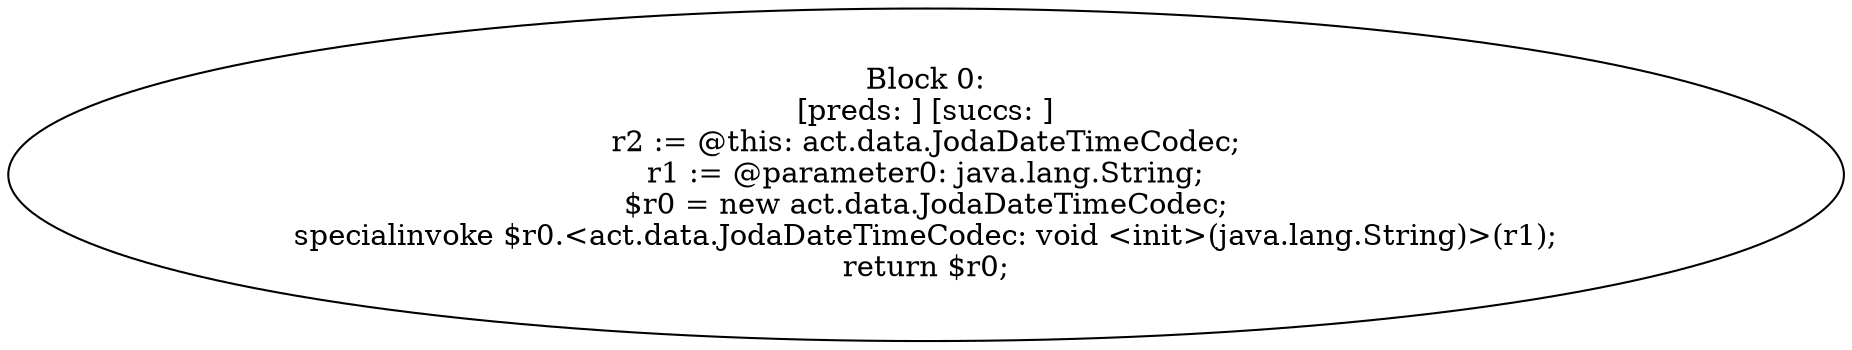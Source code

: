 digraph "unitGraph" {
    "Block 0:
[preds: ] [succs: ]
r2 := @this: act.data.JodaDateTimeCodec;
r1 := @parameter0: java.lang.String;
$r0 = new act.data.JodaDateTimeCodec;
specialinvoke $r0.<act.data.JodaDateTimeCodec: void <init>(java.lang.String)>(r1);
return $r0;
"
}
